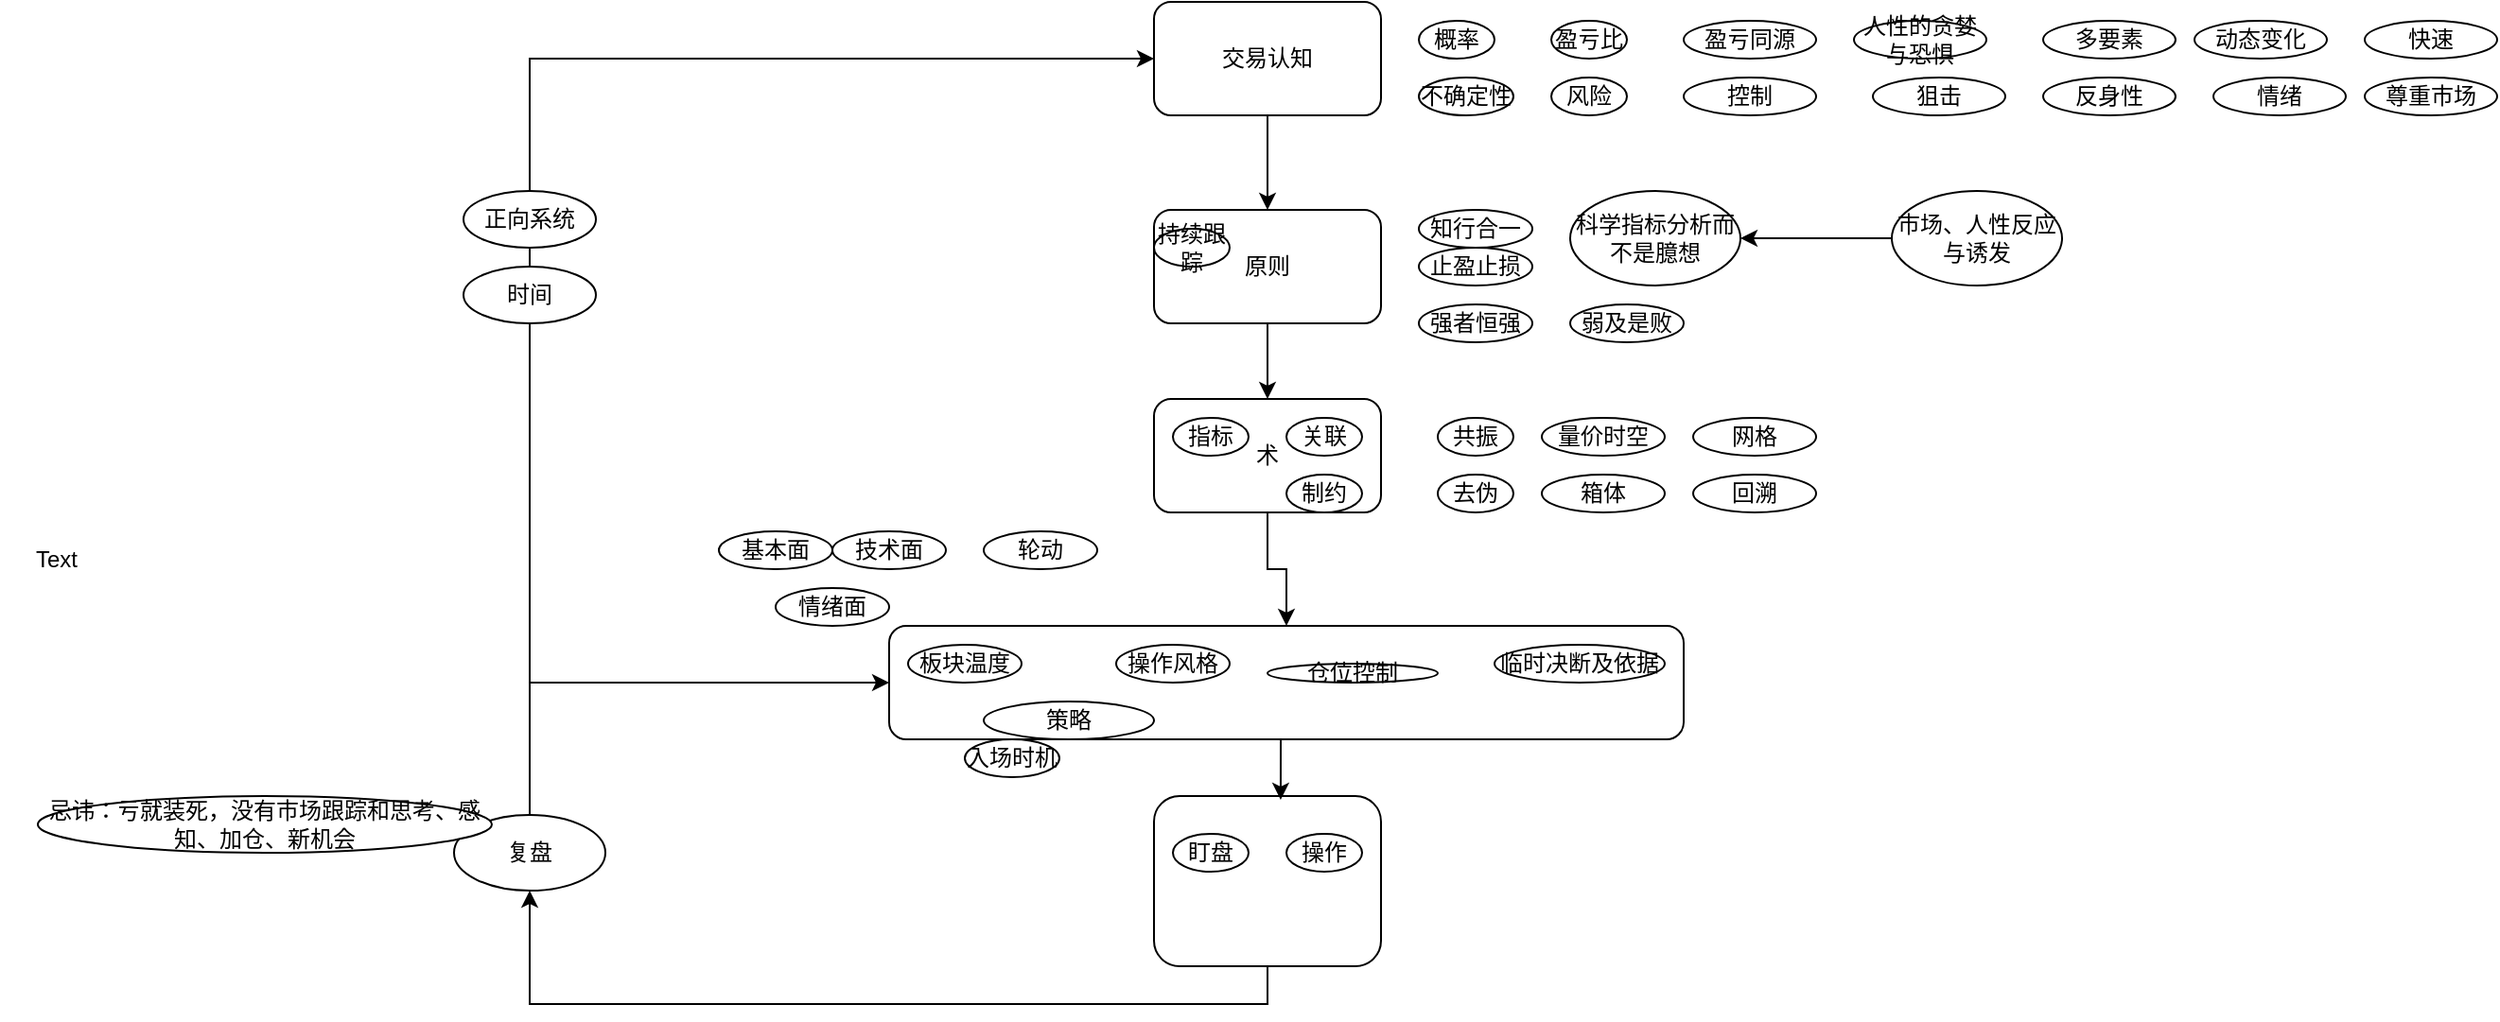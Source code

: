 <mxfile version="16.4.5" type="github">
  <diagram id="Pfbn8oCnvFzZYmGTeNMr" name="Page-1">
    <mxGraphModel dx="2012" dy="667" grid="1" gridSize="10" guides="1" tooltips="1" connect="1" arrows="1" fold="1" page="1" pageScale="1" pageWidth="827" pageHeight="1169" math="0" shadow="0">
      <root>
        <mxCell id="0" />
        <mxCell id="1" parent="0" />
        <mxCell id="plnkz_P6K2nlOEyKLIr7-22" style="edgeStyle=orthogonalEdgeStyle;rounded=0;orthogonalLoop=1;jettySize=auto;html=1;exitX=0.5;exitY=1;exitDx=0;exitDy=0;" edge="1" parent="1" source="plnkz_P6K2nlOEyKLIr7-1" target="plnkz_P6K2nlOEyKLIr7-2">
          <mxGeometry relative="1" as="geometry" />
        </mxCell>
        <mxCell id="plnkz_P6K2nlOEyKLIr7-1" value="交易认知" style="rounded=1;whiteSpace=wrap;html=1;" vertex="1" parent="1">
          <mxGeometry x="330" y="90" width="120" height="60" as="geometry" />
        </mxCell>
        <mxCell id="plnkz_P6K2nlOEyKLIr7-23" style="edgeStyle=orthogonalEdgeStyle;rounded=0;orthogonalLoop=1;jettySize=auto;html=1;exitX=0.5;exitY=1;exitDx=0;exitDy=0;entryX=0.5;entryY=0;entryDx=0;entryDy=0;" edge="1" parent="1" source="plnkz_P6K2nlOEyKLIr7-2" target="plnkz_P6K2nlOEyKLIr7-3">
          <mxGeometry relative="1" as="geometry" />
        </mxCell>
        <mxCell id="plnkz_P6K2nlOEyKLIr7-2" value="原则" style="rounded=1;whiteSpace=wrap;html=1;" vertex="1" parent="1">
          <mxGeometry x="330" y="200" width="120" height="60" as="geometry" />
        </mxCell>
        <mxCell id="plnkz_P6K2nlOEyKLIr7-25" style="edgeStyle=orthogonalEdgeStyle;rounded=0;orthogonalLoop=1;jettySize=auto;html=1;exitX=0.5;exitY=1;exitDx=0;exitDy=0;entryX=0.5;entryY=0;entryDx=0;entryDy=0;" edge="1" parent="1" source="plnkz_P6K2nlOEyKLIr7-3" target="plnkz_P6K2nlOEyKLIr7-17">
          <mxGeometry relative="1" as="geometry" />
        </mxCell>
        <mxCell id="plnkz_P6K2nlOEyKLIr7-3" value="术" style="rounded=1;whiteSpace=wrap;html=1;" vertex="1" parent="1">
          <mxGeometry x="330" y="300" width="120" height="60" as="geometry" />
        </mxCell>
        <mxCell id="plnkz_P6K2nlOEyKLIr7-4" value="指标" style="ellipse;whiteSpace=wrap;html=1;" vertex="1" parent="1">
          <mxGeometry x="340" y="310" width="40" height="20" as="geometry" />
        </mxCell>
        <mxCell id="plnkz_P6K2nlOEyKLIr7-5" value="关联" style="ellipse;whiteSpace=wrap;html=1;" vertex="1" parent="1">
          <mxGeometry x="400" y="310" width="40" height="20" as="geometry" />
        </mxCell>
        <mxCell id="plnkz_P6K2nlOEyKLIr7-6" value="制约" style="ellipse;whiteSpace=wrap;html=1;" vertex="1" parent="1">
          <mxGeometry x="400" y="340" width="40" height="20" as="geometry" />
        </mxCell>
        <mxCell id="plnkz_P6K2nlOEyKLIr7-7" value="去伪" style="ellipse;whiteSpace=wrap;html=1;" vertex="1" parent="1">
          <mxGeometry x="480" y="340" width="40" height="20" as="geometry" />
        </mxCell>
        <mxCell id="plnkz_P6K2nlOEyKLIr7-8" value="持续跟踪" style="ellipse;whiteSpace=wrap;html=1;" vertex="1" parent="1">
          <mxGeometry x="330" y="210" width="40" height="20" as="geometry" />
        </mxCell>
        <mxCell id="plnkz_P6K2nlOEyKLIr7-16" style="edgeStyle=orthogonalEdgeStyle;rounded=0;orthogonalLoop=1;jettySize=auto;html=1;exitX=0.5;exitY=0;exitDx=0;exitDy=0;entryX=0;entryY=0.5;entryDx=0;entryDy=0;" edge="1" parent="1" source="plnkz_P6K2nlOEyKLIr7-11" target="plnkz_P6K2nlOEyKLIr7-1">
          <mxGeometry relative="1" as="geometry">
            <Array as="points">
              <mxPoint y="540" />
              <mxPoint y="120" />
            </Array>
          </mxGeometry>
        </mxCell>
        <mxCell id="plnkz_P6K2nlOEyKLIr7-29" style="edgeStyle=orthogonalEdgeStyle;rounded=0;orthogonalLoop=1;jettySize=auto;html=1;exitX=0.5;exitY=0;exitDx=0;exitDy=0;entryX=0;entryY=0.5;entryDx=0;entryDy=0;" edge="1" parent="1" source="plnkz_P6K2nlOEyKLIr7-11" target="plnkz_P6K2nlOEyKLIr7-17">
          <mxGeometry relative="1" as="geometry" />
        </mxCell>
        <mxCell id="plnkz_P6K2nlOEyKLIr7-11" value="复盘" style="ellipse;whiteSpace=wrap;html=1;" vertex="1" parent="1">
          <mxGeometry x="-40" y="520" width="80" height="40" as="geometry" />
        </mxCell>
        <mxCell id="plnkz_P6K2nlOEyKLIr7-15" style="edgeStyle=orthogonalEdgeStyle;rounded=0;orthogonalLoop=1;jettySize=auto;html=1;exitX=0.5;exitY=1;exitDx=0;exitDy=0;entryX=0.5;entryY=1;entryDx=0;entryDy=0;" edge="1" parent="1" source="plnkz_P6K2nlOEyKLIr7-12" target="plnkz_P6K2nlOEyKLIr7-11">
          <mxGeometry relative="1" as="geometry" />
        </mxCell>
        <mxCell id="plnkz_P6K2nlOEyKLIr7-12" value="" style="rounded=1;whiteSpace=wrap;html=1;" vertex="1" parent="1">
          <mxGeometry x="330" y="510" width="120" height="90" as="geometry" />
        </mxCell>
        <mxCell id="plnkz_P6K2nlOEyKLIr7-13" value="盯盘" style="ellipse;whiteSpace=wrap;html=1;" vertex="1" parent="1">
          <mxGeometry x="340" y="530" width="40" height="20" as="geometry" />
        </mxCell>
        <mxCell id="plnkz_P6K2nlOEyKLIr7-14" value="操作" style="ellipse;whiteSpace=wrap;html=1;" vertex="1" parent="1">
          <mxGeometry x="400" y="530" width="40" height="20" as="geometry" />
        </mxCell>
        <mxCell id="plnkz_P6K2nlOEyKLIr7-26" style="edgeStyle=orthogonalEdgeStyle;rounded=0;orthogonalLoop=1;jettySize=auto;html=1;exitX=0.5;exitY=1;exitDx=0;exitDy=0;entryX=0.558;entryY=0.022;entryDx=0;entryDy=0;entryPerimeter=0;" edge="1" parent="1" source="plnkz_P6K2nlOEyKLIr7-17" target="plnkz_P6K2nlOEyKLIr7-12">
          <mxGeometry relative="1" as="geometry" />
        </mxCell>
        <mxCell id="plnkz_P6K2nlOEyKLIr7-17" value="" style="rounded=1;whiteSpace=wrap;html=1;" vertex="1" parent="1">
          <mxGeometry x="190" y="420" width="420" height="60" as="geometry" />
        </mxCell>
        <mxCell id="plnkz_P6K2nlOEyKLIr7-18" value="板块温度" style="ellipse;whiteSpace=wrap;html=1;" vertex="1" parent="1">
          <mxGeometry x="200" y="430" width="60" height="20" as="geometry" />
        </mxCell>
        <mxCell id="plnkz_P6K2nlOEyKLIr7-19" value="操作风格" style="ellipse;whiteSpace=wrap;html=1;" vertex="1" parent="1">
          <mxGeometry x="310" y="430" width="60" height="20" as="geometry" />
        </mxCell>
        <mxCell id="plnkz_P6K2nlOEyKLIr7-20" value="仓位控制" style="ellipse;whiteSpace=wrap;html=1;" vertex="1" parent="1">
          <mxGeometry x="390" y="440" width="90" height="10" as="geometry" />
        </mxCell>
        <mxCell id="plnkz_P6K2nlOEyKLIr7-21" value="临时决断及依据" style="ellipse;whiteSpace=wrap;html=1;" vertex="1" parent="1">
          <mxGeometry x="510" y="430" width="90" height="20" as="geometry" />
        </mxCell>
        <mxCell id="plnkz_P6K2nlOEyKLIr7-28" value="基本面" style="ellipse;whiteSpace=wrap;html=1;" vertex="1" parent="1">
          <mxGeometry x="100" y="370" width="60" height="20" as="geometry" />
        </mxCell>
        <mxCell id="plnkz_P6K2nlOEyKLIr7-30" value="Text" style="text;html=1;strokeColor=none;fillColor=none;align=center;verticalAlign=middle;whiteSpace=wrap;rounded=0;" vertex="1" parent="1">
          <mxGeometry x="-280" y="370" width="60" height="30" as="geometry" />
        </mxCell>
        <mxCell id="plnkz_P6K2nlOEyKLIr7-31" value="技术面" style="ellipse;whiteSpace=wrap;html=1;" vertex="1" parent="1">
          <mxGeometry x="160" y="370" width="60" height="20" as="geometry" />
        </mxCell>
        <mxCell id="plnkz_P6K2nlOEyKLIr7-33" value="情绪面" style="ellipse;whiteSpace=wrap;html=1;" vertex="1" parent="1">
          <mxGeometry x="130" y="400" width="60" height="20" as="geometry" />
        </mxCell>
        <mxCell id="plnkz_P6K2nlOEyKLIr7-34" value="策略" style="ellipse;whiteSpace=wrap;html=1;" vertex="1" parent="1">
          <mxGeometry x="240" y="460" width="90" height="20" as="geometry" />
        </mxCell>
        <mxCell id="plnkz_P6K2nlOEyKLIr7-35" value="共振" style="ellipse;whiteSpace=wrap;html=1;" vertex="1" parent="1">
          <mxGeometry x="480" y="310" width="40" height="20" as="geometry" />
        </mxCell>
        <mxCell id="plnkz_P6K2nlOEyKLIr7-36" value="轮动" style="ellipse;whiteSpace=wrap;html=1;" vertex="1" parent="1">
          <mxGeometry x="240" y="370" width="60" height="20" as="geometry" />
        </mxCell>
        <mxCell id="plnkz_P6K2nlOEyKLIr7-37" value="知行合一" style="ellipse;whiteSpace=wrap;html=1;" vertex="1" parent="1">
          <mxGeometry x="470" y="200" width="60" height="20" as="geometry" />
        </mxCell>
        <mxCell id="plnkz_P6K2nlOEyKLIr7-38" value="概率" style="ellipse;whiteSpace=wrap;html=1;" vertex="1" parent="1">
          <mxGeometry x="470" y="100" width="40" height="20" as="geometry" />
        </mxCell>
        <mxCell id="plnkz_P6K2nlOEyKLIr7-39" value="不确定性" style="ellipse;whiteSpace=wrap;html=1;" vertex="1" parent="1">
          <mxGeometry x="470" y="130" width="50" height="20" as="geometry" />
        </mxCell>
        <mxCell id="plnkz_P6K2nlOEyKLIr7-40" value="盈亏比" style="ellipse;whiteSpace=wrap;html=1;" vertex="1" parent="1">
          <mxGeometry x="540" y="100" width="40" height="20" as="geometry" />
        </mxCell>
        <mxCell id="plnkz_P6K2nlOEyKLIr7-41" value="风险" style="ellipse;whiteSpace=wrap;html=1;" vertex="1" parent="1">
          <mxGeometry x="540" y="130" width="40" height="20" as="geometry" />
        </mxCell>
        <mxCell id="plnkz_P6K2nlOEyKLIr7-42" value="盈亏同源" style="ellipse;whiteSpace=wrap;html=1;" vertex="1" parent="1">
          <mxGeometry x="610" y="100" width="70" height="20" as="geometry" />
        </mxCell>
        <mxCell id="plnkz_P6K2nlOEyKLIr7-43" value="控制" style="ellipse;whiteSpace=wrap;html=1;" vertex="1" parent="1">
          <mxGeometry x="610" y="130" width="70" height="20" as="geometry" />
        </mxCell>
        <mxCell id="plnkz_P6K2nlOEyKLIr7-44" value="人性的贪婪与恐惧" style="ellipse;whiteSpace=wrap;html=1;" vertex="1" parent="1">
          <mxGeometry x="700" y="100" width="70" height="20" as="geometry" />
        </mxCell>
        <mxCell id="plnkz_P6K2nlOEyKLIr7-45" value="狙击" style="ellipse;whiteSpace=wrap;html=1;" vertex="1" parent="1">
          <mxGeometry x="710" y="130" width="70" height="20" as="geometry" />
        </mxCell>
        <mxCell id="plnkz_P6K2nlOEyKLIr7-46" value="多要素" style="ellipse;whiteSpace=wrap;html=1;" vertex="1" parent="1">
          <mxGeometry x="800" y="100" width="70" height="20" as="geometry" />
        </mxCell>
        <mxCell id="plnkz_P6K2nlOEyKLIr7-47" value="反身性" style="ellipse;whiteSpace=wrap;html=1;" vertex="1" parent="1">
          <mxGeometry x="800" y="130" width="70" height="20" as="geometry" />
        </mxCell>
        <mxCell id="plnkz_P6K2nlOEyKLIr7-48" value="动态变化" style="ellipse;whiteSpace=wrap;html=1;" vertex="1" parent="1">
          <mxGeometry x="880" y="100" width="70" height="20" as="geometry" />
        </mxCell>
        <mxCell id="plnkz_P6K2nlOEyKLIr7-49" value="入场时机" style="ellipse;whiteSpace=wrap;html=1;" vertex="1" parent="1">
          <mxGeometry x="230" y="480" width="50" height="20" as="geometry" />
        </mxCell>
        <mxCell id="plnkz_P6K2nlOEyKLIr7-50" value="止盈止损" style="ellipse;whiteSpace=wrap;html=1;" vertex="1" parent="1">
          <mxGeometry x="470" y="220" width="60" height="20" as="geometry" />
        </mxCell>
        <mxCell id="plnkz_P6K2nlOEyKLIr7-51" value="量价时空" style="ellipse;whiteSpace=wrap;html=1;" vertex="1" parent="1">
          <mxGeometry x="535" y="310" width="65" height="20" as="geometry" />
        </mxCell>
        <mxCell id="plnkz_P6K2nlOEyKLIr7-52" value="箱体" style="ellipse;whiteSpace=wrap;html=1;" vertex="1" parent="1">
          <mxGeometry x="535" y="340" width="65" height="20" as="geometry" />
        </mxCell>
        <mxCell id="plnkz_P6K2nlOEyKLIr7-53" value="网格" style="ellipse;whiteSpace=wrap;html=1;" vertex="1" parent="1">
          <mxGeometry x="615" y="310" width="65" height="20" as="geometry" />
        </mxCell>
        <mxCell id="plnkz_P6K2nlOEyKLIr7-54" value="强者恒强" style="ellipse;whiteSpace=wrap;html=1;" vertex="1" parent="1">
          <mxGeometry x="470" y="250" width="60" height="20" as="geometry" />
        </mxCell>
        <mxCell id="plnkz_P6K2nlOEyKLIr7-55" value="弱及是败" style="ellipse;whiteSpace=wrap;html=1;" vertex="1" parent="1">
          <mxGeometry x="550" y="250" width="60" height="20" as="geometry" />
        </mxCell>
        <mxCell id="plnkz_P6K2nlOEyKLIr7-56" value="尊重市场" style="ellipse;whiteSpace=wrap;html=1;" vertex="1" parent="1">
          <mxGeometry x="970" y="130" width="70" height="20" as="geometry" />
        </mxCell>
        <mxCell id="plnkz_P6K2nlOEyKLIr7-57" value="回溯" style="ellipse;whiteSpace=wrap;html=1;" vertex="1" parent="1">
          <mxGeometry x="615" y="340" width="65" height="20" as="geometry" />
        </mxCell>
        <mxCell id="plnkz_P6K2nlOEyKLIr7-58" value="快速" style="ellipse;whiteSpace=wrap;html=1;" vertex="1" parent="1">
          <mxGeometry x="970" y="100" width="70" height="20" as="geometry" />
        </mxCell>
        <mxCell id="plnkz_P6K2nlOEyKLIr7-59" value="时间" style="ellipse;whiteSpace=wrap;html=1;" vertex="1" parent="1">
          <mxGeometry x="-35" y="230" width="70" height="30" as="geometry" />
        </mxCell>
        <mxCell id="plnkz_P6K2nlOEyKLIr7-61" value="正向系统" style="ellipse;whiteSpace=wrap;html=1;" vertex="1" parent="1">
          <mxGeometry x="-35" y="190" width="70" height="30" as="geometry" />
        </mxCell>
        <mxCell id="plnkz_P6K2nlOEyKLIr7-62" value="科学指标分析而不是臆想" style="ellipse;whiteSpace=wrap;html=1;" vertex="1" parent="1">
          <mxGeometry x="550" y="190" width="90" height="50" as="geometry" />
        </mxCell>
        <mxCell id="plnkz_P6K2nlOEyKLIr7-64" style="edgeStyle=orthogonalEdgeStyle;rounded=0;orthogonalLoop=1;jettySize=auto;html=1;exitX=0;exitY=0.5;exitDx=0;exitDy=0;entryX=1;entryY=0.5;entryDx=0;entryDy=0;" edge="1" parent="1" source="plnkz_P6K2nlOEyKLIr7-63" target="plnkz_P6K2nlOEyKLIr7-62">
          <mxGeometry relative="1" as="geometry" />
        </mxCell>
        <mxCell id="plnkz_P6K2nlOEyKLIr7-63" value="市场、人性反应与诱发" style="ellipse;whiteSpace=wrap;html=1;" vertex="1" parent="1">
          <mxGeometry x="720" y="190" width="90" height="50" as="geometry" />
        </mxCell>
        <mxCell id="plnkz_P6K2nlOEyKLIr7-65" value="情绪" style="ellipse;whiteSpace=wrap;html=1;" vertex="1" parent="1">
          <mxGeometry x="890" y="130" width="70" height="20" as="geometry" />
        </mxCell>
        <mxCell id="plnkz_P6K2nlOEyKLIr7-66" value="忌讳：亏就装死，没有市场跟踪和思考、感知、加仓、新机会" style="ellipse;whiteSpace=wrap;html=1;" vertex="1" parent="1">
          <mxGeometry x="-260" y="510" width="240" height="30" as="geometry" />
        </mxCell>
      </root>
    </mxGraphModel>
  </diagram>
</mxfile>

